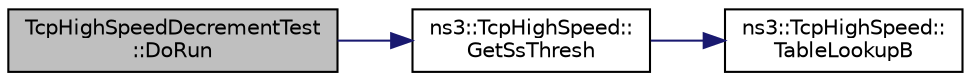 digraph "TcpHighSpeedDecrementTest::DoRun"
{
  edge [fontname="Helvetica",fontsize="10",labelfontname="Helvetica",labelfontsize="10"];
  node [fontname="Helvetica",fontsize="10",shape=record];
  rankdir="LR";
  Node1 [label="TcpHighSpeedDecrementTest\l::DoRun",height=0.2,width=0.4,color="black", fillcolor="grey75", style="filled", fontcolor="black"];
  Node1 -> Node2 [color="midnightblue",fontsize="10",style="solid"];
  Node2 [label="ns3::TcpHighSpeed::\lGetSsThresh",height=0.2,width=0.4,color="black", fillcolor="white", style="filled",URL="$d8/d6f/classns3_1_1TcpHighSpeed.html#abc432f29ca437f1a62cd17d614568842",tooltip="Get slow start threshold following HighSpeed principles. "];
  Node2 -> Node3 [color="midnightblue",fontsize="10",style="solid"];
  Node3 [label="ns3::TcpHighSpeed::\lTableLookupB",height=0.2,width=0.4,color="black", fillcolor="white", style="filled",URL="$d8/d6f/classns3_1_1TcpHighSpeed.html#a1b4f680bd8203ed450f818dca3edb28b",tooltip="Lookup table for the coefficient b (from RFC 3649) "];
}
